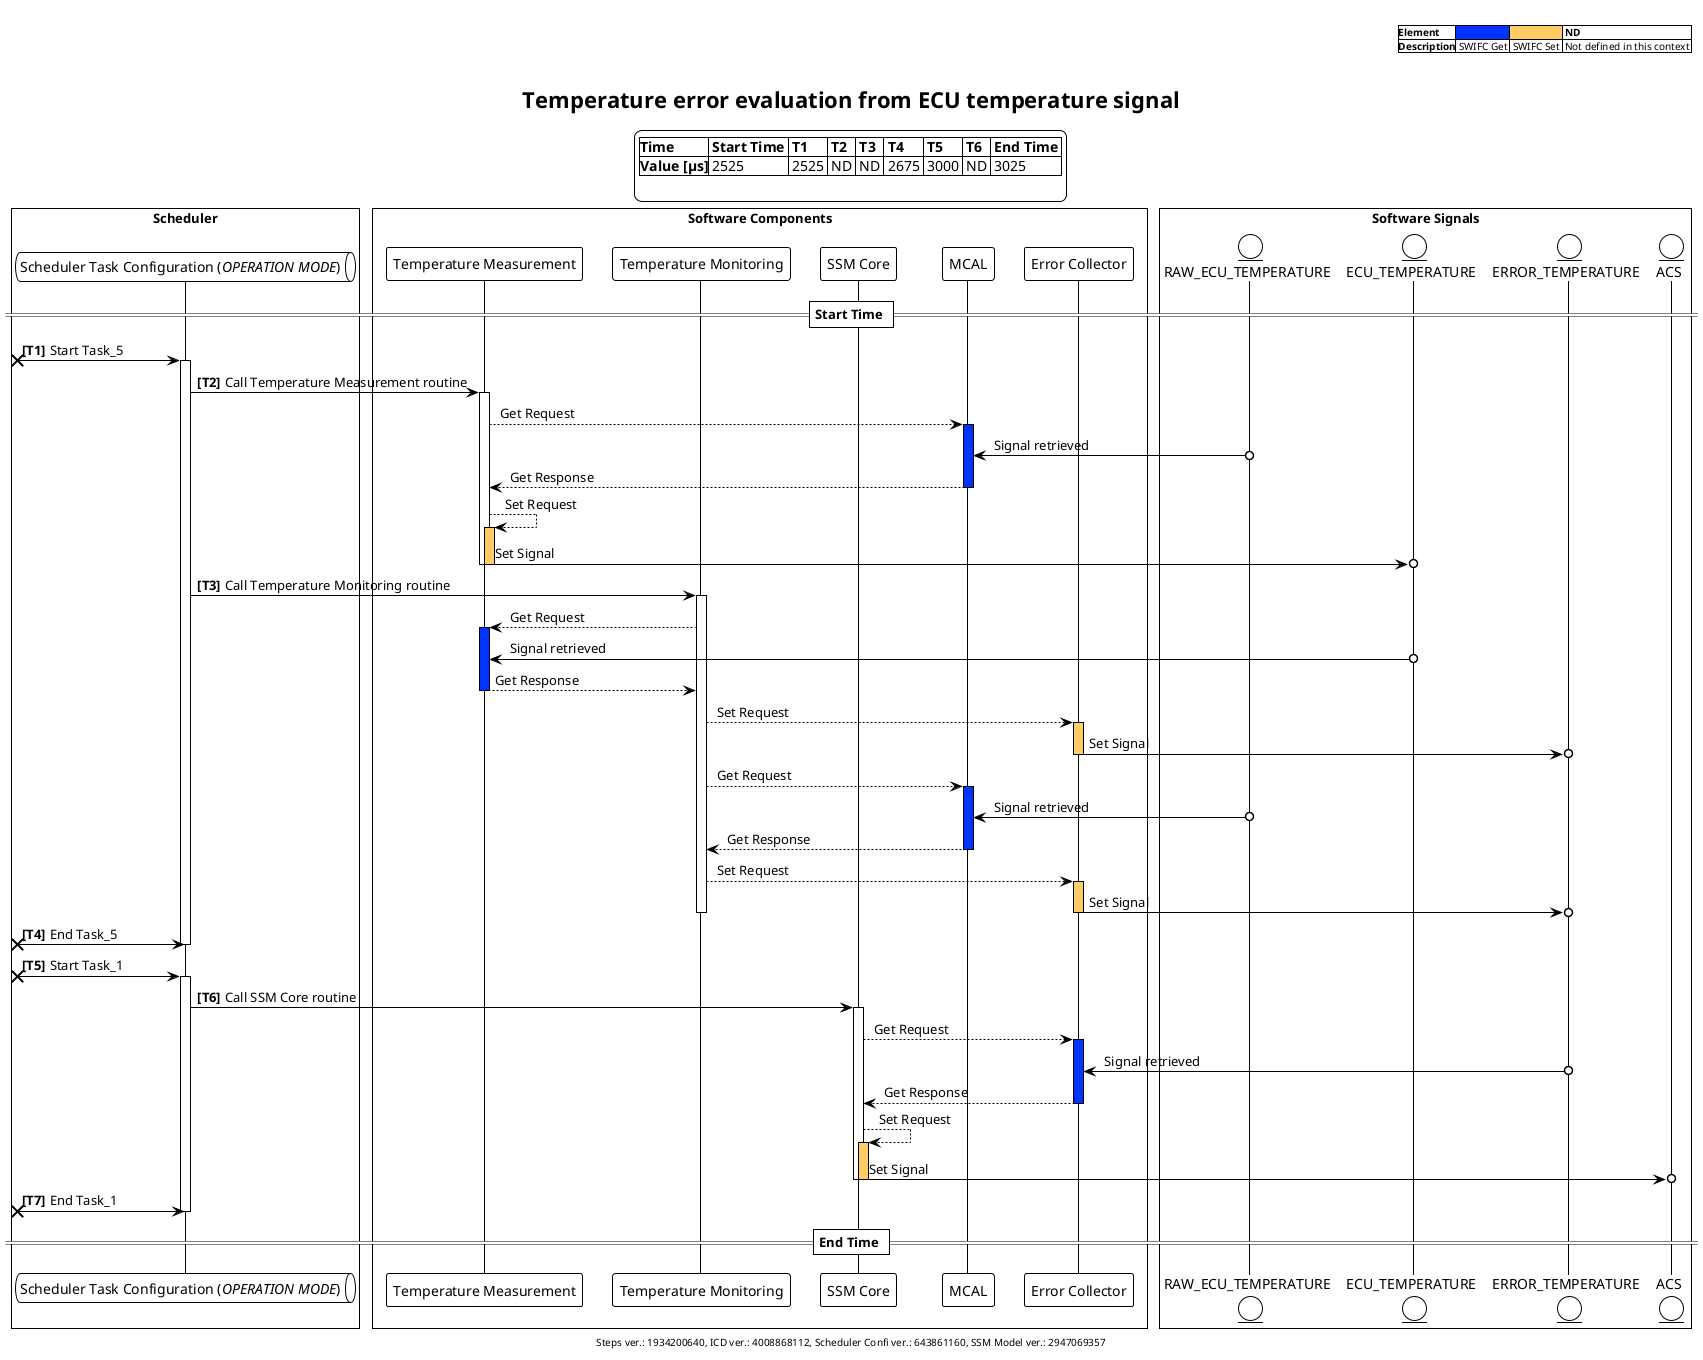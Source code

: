 @startuml
    !theme plain

    title Temperature error evaluation from ECU temperature signal

    header
        
    	|<b>Element| <#0033ff> | <#ffcc66> | <b>ND |
    	|<b>Description| SWIFC Get | SWIFC Set | Not defined in this context |
    
    end header

    legend top
        |<b>Time| <b>Start Time | <b>T1 | <b>T2 | <b>T3 | <b>T4 | <b>T5 | <b>T6 | <b>End Time |
|<b>Value [&#181;s]| 2525 | 2525 | ND | ND | 2675 | 3000 | ND | 3025 |

    end legend

    'Entities

    box "Scheduler"
    	queue "Scheduler Task Configuration (<i>OPERATION MODE</i>)" as scheduler_task_configuration

    end box

    box "Software Components"
    	participant "Temperature Measurement" as temperature_measurement
	participant "Temperature Monitoring" as temperature_monitoring
	participant "SSM Core" as ssm_core
	participant "MCAL" as mcal
	participant "Error Collector" as error_collector

    end box

    box "Software Signals"
    	entity "RAW_ECU_TEMPERATURE" as raw_ecu_temperature
	entity "ECU_TEMPERATURE" as ecu_temperature
	entity "ERROR_TEMPERATURE" as error_temperature
	entity "ACS" as acs

    end box

    'Sequence actions
    == Start Time ==

    

    autonumber "<b>[T0]"
    [x-> scheduler_task_configuration: Start Task_5
    autonumber stop

    	activate scheduler_task_configuration


    	autonumber resume
    	scheduler_task_configuration-> temperature_measurement: Call Temperature Measurement routine
    	autonumber stop

    
		activate temperature_measurement


    			temperature_measurement --> mcal ++ #0033ff: &#160;Get Request
    			raw_ecu_temperature o-> mcal:  &#160;Signal retrieved
    			return &#160;Get Response
    

    			temperature_measurement --> temperature_measurement ++ #ffcc66: &#160;Set Request
    			temperature_measurement ->o ecu_temperature --: &#160;Set Signal
    
		deactivate temperature_measurement


    	autonumber resume
    	scheduler_task_configuration-> temperature_monitoring: Call Temperature Monitoring routine
    	autonumber stop

    
		activate temperature_monitoring


    			temperature_monitoring --> temperature_measurement ++ #0033ff: &#160;Get Request
    			ecu_temperature o-> temperature_measurement:  &#160;Signal retrieved
    			return &#160;Get Response
    

    			temperature_monitoring --> error_collector ++ #ffcc66: &#160;Set Request
    			error_collector ->o error_temperature --: &#160;Set Signal
    

    			temperature_monitoring --> mcal ++ #0033ff: &#160;Get Request
    			raw_ecu_temperature o-> mcal:  &#160;Signal retrieved
    			return &#160;Get Response
    

    			temperature_monitoring --> error_collector ++ #ffcc66: &#160;Set Request
    			error_collector ->o error_temperature --: &#160;Set Signal
    
		deactivate temperature_monitoring



    autonumber resume
    [x-> scheduler_task_configuration: End Task_5
    autonumber stop

    deactivate scheduler_task_configuration


    autonumber resume
    [x-> scheduler_task_configuration: Start Task_1
    autonumber stop

    activate scheduler_task_configuration


    autonumber resume
    scheduler_task_configuration-> ssm_core: Call SSM Core routine
    autonumber stop

    
	activate ssm_core


    		ssm_core --> error_collector ++ #0033ff: &#160;Get Request
    		error_temperature o-> error_collector:  &#160;Signal retrieved
    		return &#160;Get Response
    

    		ssm_core --> ssm_core ++ #ffcc66: &#160;Set Request
    		ssm_core ->o acs --: &#160;Set Signal
    
	deactivate ssm_core



    autonumber resume
    [x-> scheduler_task_configuration: End Task_1
    autonumber stop

    deactivate scheduler_task_configuration


    == End Time ==

    footer
        Steps ver.: 1934200640, ICD ver.: 4008868112, Scheduler Confi ver.: 643861160, SSM Model ver.: 2947069357
    end footer

    @enduml
    